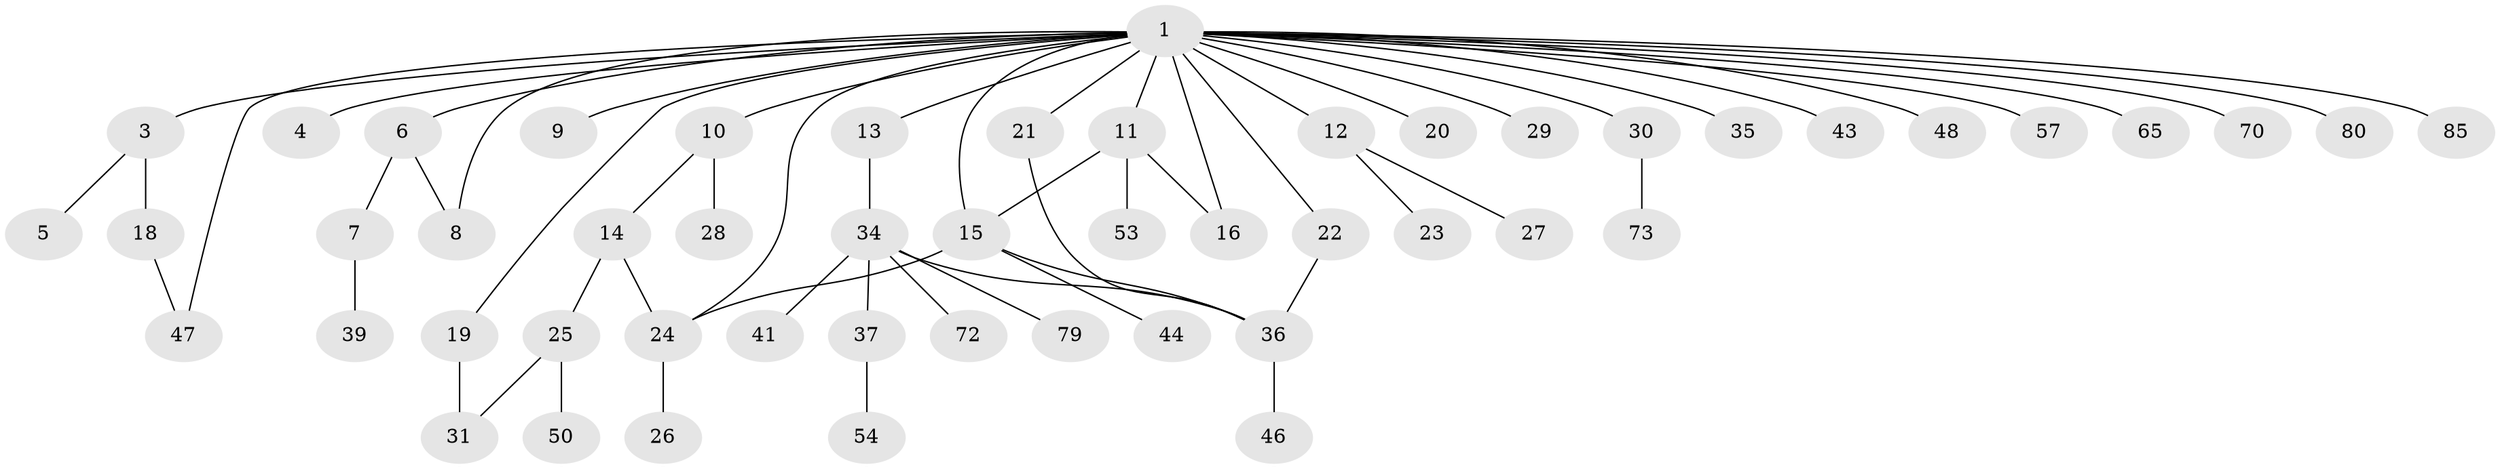 // original degree distribution, {4: 0.03488372093023256, 30: 0.011627906976744186, 5: 0.03488372093023256, 1: 0.5813953488372093, 3: 0.10465116279069768, 7: 0.023255813953488372, 2: 0.1744186046511628, 6: 0.023255813953488372, 8: 0.011627906976744186}
// Generated by graph-tools (version 1.1) at 2025/18/03/04/25 18:18:22]
// undirected, 51 vertices, 60 edges
graph export_dot {
graph [start="1"]
  node [color=gray90,style=filled];
  1 [super="+2"];
  3 [super="+52"];
  4;
  5 [super="+55+59"];
  6 [super="+32+86+68"];
  7;
  8;
  9;
  10;
  11;
  12 [super="+51+17"];
  13;
  14;
  15 [super="+40"];
  16 [super="+66+71"];
  18;
  19;
  20;
  21 [super="+45+61"];
  22 [super="+64"];
  23;
  24;
  25 [super="+60+63+78+84+33"];
  26;
  27;
  28;
  29;
  30;
  31;
  34;
  35;
  36 [super="+42"];
  37;
  39;
  41 [super="+56"];
  43;
  44 [super="+82"];
  46;
  47 [super="+49"];
  48;
  50;
  53;
  54;
  57;
  65;
  70;
  72;
  73;
  79;
  80;
  85;
  1 -- 10;
  1 -- 11;
  1 -- 65;
  1 -- 3;
  1 -- 4;
  1 -- 6;
  1 -- 70;
  1 -- 8;
  1 -- 9;
  1 -- 12;
  1 -- 13;
  1 -- 15;
  1 -- 16;
  1 -- 80;
  1 -- 19;
  1 -- 20;
  1 -- 21 [weight=2];
  1 -- 22;
  1 -- 85;
  1 -- 24;
  1 -- 29;
  1 -- 30;
  1 -- 35;
  1 -- 43;
  1 -- 47;
  1 -- 48;
  1 -- 57;
  3 -- 5;
  3 -- 18;
  6 -- 7;
  6 -- 8;
  7 -- 39;
  10 -- 14;
  10 -- 28;
  11 -- 53;
  11 -- 16;
  11 -- 15;
  12 -- 23;
  12 -- 27;
  13 -- 34;
  14 -- 24;
  14 -- 25;
  15 -- 36;
  15 -- 24;
  15 -- 44;
  18 -- 47;
  19 -- 31;
  21 -- 36;
  22 -- 36;
  24 -- 26;
  25 -- 31;
  25 -- 50;
  30 -- 73;
  34 -- 36;
  34 -- 37;
  34 -- 41;
  34 -- 72;
  34 -- 79;
  36 -- 46;
  37 -- 54;
}
